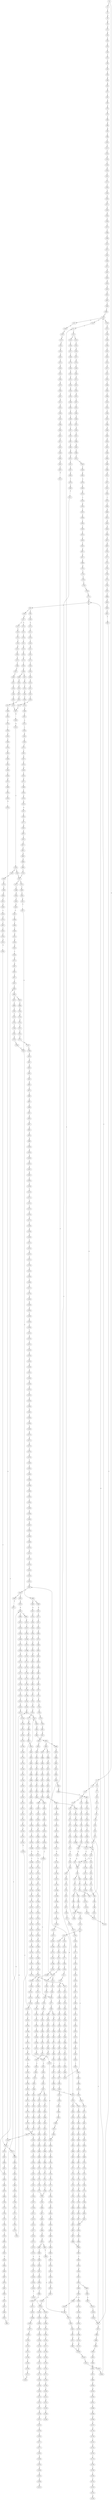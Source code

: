 strict digraph  {
	S0 -> S1 [ label = T ];
	S0 -> S2 [ label = G ];
	S1 -> S3 [ label = C ];
	S2 -> S4 [ label = C ];
	S2 -> S5 [ label = T ];
	S3 -> S6 [ label = A ];
	S4 -> S7 [ label = T ];
	S5 -> S8 [ label = C ];
	S6 -> S9 [ label = A ];
	S7 -> S10 [ label = A ];
	S8 -> S11 [ label = T ];
	S9 -> S12 [ label = G ];
	S10 -> S13 [ label = C ];
	S11 -> S14 [ label = T ];
	S11 -> S15 [ label = C ];
	S12 -> S16 [ label = A ];
	S13 -> S17 [ label = C ];
	S14 -> S18 [ label = C ];
	S15 -> S19 [ label = C ];
	S16 -> S20 [ label = C ];
	S17 -> S21 [ label = T ];
	S18 -> S22 [ label = G ];
	S19 -> S23 [ label = G ];
	S20 -> S24 [ label = C ];
	S21 -> S25 [ label = G ];
	S22 -> S26 [ label = G ];
	S23 -> S27 [ label = T ];
	S24 -> S28 [ label = T ];
	S25 -> S29 [ label = T ];
	S26 -> S30 [ label = T ];
	S27 -> S31 [ label = T ];
	S28 -> S32 [ label = T ];
	S29 -> S33 [ label = C ];
	S30 -> S34 [ label = C ];
	S31 -> S35 [ label = C ];
	S32 -> S36 [ label = T ];
	S33 -> S37 [ label = C ];
	S34 -> S38 [ label = C ];
	S35 -> S39 [ label = C ];
	S36 -> S40 [ label = T ];
	S37 -> S41 [ label = T ];
	S38 -> S42 [ label = T ];
	S39 -> S43 [ label = T ];
	S40 -> S44 [ label = T ];
	S41 -> S45 [ label = T ];
	S42 -> S46 [ label = T ];
	S43 -> S47 [ label = T ];
	S44 -> S48 [ label = G ];
	S45 -> S49 [ label = G ];
	S46 -> S50 [ label = G ];
	S47 -> S51 [ label = A ];
	S48 -> S52 [ label = A ];
	S49 -> S53 [ label = A ];
	S49 -> S54 [ label = T ];
	S50 -> S55 [ label = A ];
	S51 -> S56 [ label = A ];
	S52 -> S57 [ label = A ];
	S53 -> S58 [ label = A ];
	S54 -> S59 [ label = A ];
	S55 -> S58 [ label = A ];
	S56 -> S60 [ label = A ];
	S57 -> S61 [ label = C ];
	S58 -> S62 [ label = C ];
	S59 -> S63 [ label = G ];
	S60 -> S64 [ label = C ];
	S61 -> S65 [ label = A ];
	S62 -> S66 [ label = T ];
	S62 -> S67 [ label = A ];
	S63 -> S68 [ label = G ];
	S64 -> S69 [ label = A ];
	S65 -> S70 [ label = G ];
	S66 -> S71 [ label = T ];
	S67 -> S72 [ label = G ];
	S68 -> S73 [ label = A ];
	S69 -> S74 [ label = G ];
	S70 -> S75 [ label = T ];
	S71 -> S76 [ label = C ];
	S72 -> S77 [ label = G ];
	S73 -> S78 [ label = G ];
	S74 -> S79 [ label = G ];
	S75 -> S80 [ label = T ];
	S76 -> S81 [ label = A ];
	S77 -> S82 [ label = G ];
	S77 -> S83 [ label = T ];
	S78 -> S84 [ label = A ];
	S79 -> S85 [ label = T ];
	S80 -> S86 [ label = G ];
	S81 -> S87 [ label = A ];
	S82 -> S88 [ label = T ];
	S83 -> S89 [ label = C ];
	S84 -> S90 [ label = G ];
	S85 -> S91 [ label = C ];
	S86 -> S92 [ label = A ];
	S87 -> S93 [ label = C ];
	S88 -> S94 [ label = C ];
	S89 -> S95 [ label = C ];
	S90 -> S96 [ label = G ];
	S91 -> S97 [ label = T ];
	S92 -> S98 [ label = C ];
	S93 -> S99 [ label = C ];
	S93 -> S100 [ label = T ];
	S94 -> S101 [ label = C ];
	S95 -> S102 [ label = C ];
	S96 -> S103 [ label = T ];
	S97 -> S104 [ label = C ];
	S98 -> S105 [ label = T ];
	S99 -> S106 [ label = G ];
	S100 -> S107 [ label = G ];
	S101 -> S108 [ label = G ];
	S102 -> S109 [ label = T ];
	S103 -> S110 [ label = C ];
	S104 -> S111 [ label = T ];
	S105 -> S112 [ label = G ];
	S106 -> S113 [ label = G ];
	S107 -> S114 [ label = G ];
	S107 -> S115 [ label = C ];
	S108 -> S116 [ label = C ];
	S109 -> S117 [ label = T ];
	S110 -> S118 [ label = C ];
	S111 -> S119 [ label = C ];
	S112 -> S120 [ label = T ];
	S113 -> S121 [ label = C ];
	S114 -> S122 [ label = C ];
	S115 -> S123 [ label = C ];
	S116 -> S124 [ label = C ];
	S117 -> S125 [ label = C ];
	S118 -> S126 [ label = C ];
	S119 -> S127 [ label = C ];
	S120 -> S128 [ label = A ];
	S121 -> S129 [ label = C ];
	S122 -> S130 [ label = C ];
	S123 -> S131 [ label = C ];
	S124 -> S132 [ label = G ];
	S125 -> S133 [ label = T ];
	S125 -> S134 [ label = G ];
	S126 -> S135 [ label = T ];
	S126 -> S136 [ label = A ];
	S126 -> S137 [ label = G ];
	S127 -> S138 [ label = G ];
	S128 -> S139 [ label = C ];
	S129 -> S140 [ label = C ];
	S130 -> S141 [ label = C ];
	S131 -> S142 [ label = T ];
	S132 -> S143 [ label = C ];
	S132 -> S144 [ label = G ];
	S133 -> S145 [ label = C ];
	S134 -> S146 [ label = C ];
	S135 -> S117 [ label = T ];
	S136 -> S147 [ label = G ];
	S137 -> S148 [ label = G ];
	S138 -> S149 [ label = T ];
	S139 -> S150 [ label = A ];
	S140 -> S151 [ label = A ];
	S141 -> S152 [ label = A ];
	S142 -> S153 [ label = A ];
	S143 -> S154 [ label = A ];
	S144 -> S155 [ label = A ];
	S145 -> S156 [ label = G ];
	S146 -> S157 [ label = A ];
	S147 -> S158 [ label = A ];
	S148 -> S159 [ label = A ];
	S149 -> S160 [ label = A ];
	S150 -> S161 [ label = C ];
	S151 -> S162 [ label = G ];
	S152 -> S163 [ label = G ];
	S153 -> S164 [ label = G ];
	S154 -> S165 [ label = C ];
	S155 -> S166 [ label = A ];
	S156 -> S167 [ label = T ];
	S157 -> S168 [ label = C ];
	S158 -> S169 [ label = G ];
	S159 -> S170 [ label = G ];
	S160 -> S171 [ label = C ];
	S161 -> S172 [ label = T ];
	S162 -> S173 [ label = T ];
	S163 -> S174 [ label = G ];
	S164 -> S175 [ label = G ];
	S165 -> S176 [ label = G ];
	S166 -> S177 [ label = C ];
	S167 -> S178 [ label = A ];
	S168 -> S179 [ label = G ];
	S169 -> S180 [ label = C ];
	S170 -> S181 [ label = G ];
	S171 -> S182 [ label = A ];
	S172 -> S183 [ label = T ];
	S173 -> S184 [ label = T ];
	S174 -> S185 [ label = T ];
	S175 -> S186 [ label = T ];
	S176 -> S187 [ label = C ];
	S177 -> S188 [ label = T ];
	S178 -> S189 [ label = C ];
	S179 -> S190 [ label = T ];
	S180 -> S191 [ label = C ];
	S181 -> S192 [ label = C ];
	S182 -> S193 [ label = T ];
	S183 -> S194 [ label = G ];
	S184 -> S195 [ label = G ];
	S185 -> S196 [ label = G ];
	S186 -> S197 [ label = G ];
	S187 -> S198 [ label = G ];
	S188 -> S199 [ label = G ];
	S189 -> S200 [ label = G ];
	S190 -> S201 [ label = G ];
	S191 -> S202 [ label = A ];
	S192 -> S203 [ label = G ];
	S193 -> S204 [ label = G ];
	S194 -> S205 [ label = G ];
	S195 -> S206 [ label = T ];
	S196 -> S207 [ label = C ];
	S196 -> S208 [ label = G ];
	S197 -> S209 [ label = T ];
	S198 -> S210 [ label = C ];
	S199 -> S211 [ label = C ];
	S200 -> S212 [ label = G ];
	S201 -> S213 [ label = G ];
	S202 -> S214 [ label = C ];
	S203 -> S215 [ label = T ];
	S204 -> S216 [ label = G ];
	S205 -> S217 [ label = A ];
	S206 -> S218 [ label = G ];
	S207 -> S219 [ label = G ];
	S208 -> S220 [ label = G ];
	S209 -> S221 [ label = G ];
	S210 -> S222 [ label = A ];
	S210 -> S223 [ label = G ];
	S211 -> S224 [ label = A ];
	S212 -> S225 [ label = C ];
	S213 -> S226 [ label = C ];
	S214 -> S227 [ label = G ];
	S215 -> S228 [ label = G ];
	S216 -> S229 [ label = C ];
	S217 -> S230 [ label = G ];
	S218 -> S231 [ label = C ];
	S219 -> S232 [ label = C ];
	S220 -> S233 [ label = C ];
	S221 -> S234 [ label = C ];
	S222 -> S235 [ label = G ];
	S223 -> S236 [ label = C ];
	S223 -> S237 [ label = G ];
	S224 -> S238 [ label = A ];
	S225 -> S239 [ label = T ];
	S226 -> S240 [ label = G ];
	S227 -> S241 [ label = G ];
	S228 -> S242 [ label = G ];
	S229 -> S243 [ label = G ];
	S230 -> S244 [ label = A ];
	S231 -> S245 [ label = G ];
	S232 -> S246 [ label = G ];
	S233 -> S247 [ label = T ];
	S234 -> S248 [ label = G ];
	S235 -> S249 [ label = C ];
	S236 -> S250 [ label = G ];
	S237 -> S251 [ label = C ];
	S238 -> S252 [ label = C ];
	S239 -> S253 [ label = A ];
	S240 -> S254 [ label = T ];
	S241 -> S255 [ label = T ];
	S242 -> S256 [ label = T ];
	S243 -> S257 [ label = C ];
	S244 -> S258 [ label = C ];
	S245 -> S259 [ label = T ];
	S246 -> S260 [ label = T ];
	S247 -> S261 [ label = T ];
	S248 -> S262 [ label = T ];
	S249 -> S263 [ label = C ];
	S250 -> S264 [ label = T ];
	S251 -> S265 [ label = T ];
	S252 -> S266 [ label = C ];
	S253 -> S267 [ label = C ];
	S254 -> S268 [ label = C ];
	S255 -> S269 [ label = T ];
	S256 -> S270 [ label = A ];
	S257 -> S271 [ label = C ];
	S258 -> S272 [ label = C ];
	S259 -> S273 [ label = C ];
	S260 -> S274 [ label = C ];
	S261 -> S275 [ label = C ];
	S262 -> S276 [ label = C ];
	S263 -> S277 [ label = G ];
	S264 -> S278 [ label = C ];
	S265 -> S279 [ label = G ];
	S266 -> S280 [ label = A ];
	S267 -> S281 [ label = T ];
	S268 -> S282 [ label = C ];
	S269 -> S283 [ label = A ];
	S270 -> S284 [ label = T ];
	S271 -> S285 [ label = C ];
	S272 -> S286 [ label = C ];
	S273 -> S287 [ label = G ];
	S274 -> S288 [ label = G ];
	S275 -> S289 [ label = G ];
	S276 -> S287 [ label = G ];
	S277 -> S290 [ label = G ];
	S278 -> S291 [ label = G ];
	S279 -> S292 [ label = G ];
	S280 -> S293 [ label = G ];
	S281 -> S294 [ label = G ];
	S282 -> S295 [ label = C ];
	S283 -> S296 [ label = C ];
	S284 -> S297 [ label = G ];
	S285 -> S298 [ label = C ];
	S286 -> S299 [ label = C ];
	S287 -> S300 [ label = A ];
	S288 -> S301 [ label = T ];
	S289 -> S302 [ label = A ];
	S290 -> S303 [ label = C ];
	S290 -> S304 [ label = T ];
	S291 -> S305 [ label = A ];
	S292 -> S306 [ label = A ];
	S293 -> S307 [ label = A ];
	S294 -> S308 [ label = G ];
	S295 -> S309 [ label = C ];
	S296 -> S310 [ label = T ];
	S297 -> S311 [ label = A ];
	S298 -> S312 [ label = C ];
	S299 -> S313 [ label = C ];
	S300 -> S314 [ label = A ];
	S301 -> S315 [ label = G ];
	S302 -> S316 [ label = A ];
	S303 -> S317 [ label = A ];
	S304 -> S318 [ label = G ];
	S305 -> S319 [ label = C ];
	S306 -> S320 [ label = A ];
	S307 -> S321 [ label = A ];
	S308 -> S322 [ label = T ];
	S309 -> S323 [ label = A ];
	S310 -> S324 [ label = G ];
	S311 -> S325 [ label = G ];
	S312 -> S326 [ label = A ];
	S313 -> S327 [ label = C ];
	S314 -> S328 [ label = C ];
	S315 -> S329 [ label = C ];
	S316 -> S330 [ label = C ];
	S317 -> S331 [ label = C ];
	S318 -> S332 [ label = G ];
	S319 -> S333 [ label = G ];
	S320 -> S334 [ label = T ];
	S321 -> S335 [ label = C ];
	S322 -> S336 [ label = G ];
	S323 -> S337 [ label = C ];
	S324 -> S338 [ label = C ];
	S325 -> S339 [ label = C ];
	S326 -> S340 [ label = C ];
	S327 -> S341 [ label = T ];
	S328 -> S342 [ label = C ];
	S328 -> S343 [ label = A ];
	S329 -> S344 [ label = A ];
	S330 -> S345 [ label = A ];
	S331 -> S346 [ label = T ];
	S332 -> S347 [ label = A ];
	S333 -> S348 [ label = C ];
	S334 -> S349 [ label = G ];
	S335 -> S350 [ label = A ];
	S336 -> S351 [ label = C ];
	S337 -> S352 [ label = T ];
	S338 -> S353 [ label = A ];
	S339 -> S354 [ label = G ];
	S340 -> S355 [ label = T ];
	S341 -> S356 [ label = T ];
	S342 -> S357 [ label = T ];
	S343 -> S358 [ label = C ];
	S344 -> S359 [ label = T ];
	S345 -> S360 [ label = C ];
	S346 -> S361 [ label = T ];
	S347 -> S362 [ label = A ];
	S348 -> S363 [ label = G ];
	S349 -> S364 [ label = G ];
	S350 -> S365 [ label = G ];
	S351 -> S366 [ label = T ];
	S352 -> S367 [ label = T ];
	S353 -> S368 [ label = G ];
	S354 -> S369 [ label = G ];
	S355 -> S370 [ label = T ];
	S356 -> S371 [ label = C ];
	S357 -> S372 [ label = T ];
	S357 -> S373 [ label = G ];
	S358 -> S374 [ label = C ];
	S359 -> S375 [ label = C ];
	S360 -> S376 [ label = G ];
	S361 -> S377 [ label = C ];
	S362 -> S378 [ label = G ];
	S363 -> S379 [ label = C ];
	S364 -> S380 [ label = G ];
	S365 -> S381 [ label = C ];
	S366 -> S382 [ label = A ];
	S367 -> S383 [ label = G ];
	S368 -> S384 [ label = A ];
	S369 -> S385 [ label = T ];
	S370 -> S386 [ label = T ];
	S371 -> S387 [ label = A ];
	S372 -> S388 [ label = C ];
	S373 -> S389 [ label = T ];
	S374 -> S390 [ label = C ];
	S375 -> S391 [ label = C ];
	S376 -> S392 [ label = C ];
	S377 -> S393 [ label = A ];
	S378 -> S394 [ label = A ];
	S379 -> S395 [ label = C ];
	S380 -> S396 [ label = G ];
	S381 -> S397 [ label = C ];
	S382 -> S398 [ label = C ];
	S383 -> S399 [ label = A ];
	S384 -> S400 [ label = C ];
	S385 -> S401 [ label = C ];
	S386 -> S402 [ label = A ];
	S387 -> S403 [ label = G ];
	S388 -> S404 [ label = G ];
	S389 -> S405 [ label = C ];
	S390 -> S406 [ label = G ];
	S391 -> S407 [ label = G ];
	S392 -> S408 [ label = G ];
	S393 -> S409 [ label = G ];
	S394 -> S410 [ label = A ];
	S395 -> S411 [ label = T ];
	S396 -> S412 [ label = T ];
	S397 -> S413 [ label = G ];
	S398 -> S414 [ label = T ];
	S399 -> S415 [ label = G ];
	S400 -> S416 [ label = G ];
	S401 -> S417 [ label = G ];
	S402 -> S418 [ label = G ];
	S403 -> S419 [ label = A ];
	S404 -> S420 [ label = T ];
	S405 -> S421 [ label = G ];
	S406 -> S422 [ label = T ];
	S407 -> S423 [ label = C ];
	S408 -> S424 [ label = C ];
	S409 -> S425 [ label = C ];
	S410 -> S426 [ label = C ];
	S411 -> S427 [ label = C ];
	S412 -> S428 [ label = C ];
	S413 -> S429 [ label = T ];
	S414 -> S430 [ label = G ];
	S415 -> S431 [ label = C ];
	S416 -> S432 [ label = G ];
	S417 -> S433 [ label = C ];
	S418 -> S434 [ label = C ];
	S419 -> S435 [ label = G ];
	S420 -> S436 [ label = A ];
	S421 -> S437 [ label = C ];
	S422 -> S438 [ label = A ];
	S423 -> S439 [ label = A ];
	S424 -> S440 [ label = A ];
	S425 -> S441 [ label = C ];
	S426 -> S442 [ label = G ];
	S427 -> S443 [ label = G ];
	S428 -> S444 [ label = C ];
	S429 -> S445 [ label = C ];
	S430 -> S446 [ label = T ];
	S431 -> S447 [ label = C ];
	S432 -> S448 [ label = A ];
	S433 -> S449 [ label = A ];
	S434 -> S450 [ label = C ];
	S435 -> S451 [ label = G ];
	S436 -> S452 [ label = C ];
	S437 -> S453 [ label = G ];
	S438 -> S454 [ label = C ];
	S439 -> S455 [ label = C ];
	S440 -> S456 [ label = C ];
	S441 -> S457 [ label = G ];
	S442 -> S458 [ label = G ];
	S443 -> S459 [ label = G ];
	S444 -> S460 [ label = G ];
	S445 -> S461 [ label = C ];
	S446 -> S462 [ label = A ];
	S447 -> S463 [ label = G ];
	S448 -> S464 [ label = C ];
	S449 -> S465 [ label = C ];
	S450 -> S466 [ label = G ];
	S451 -> S467 [ label = T ];
	S452 -> S468 [ label = T ];
	S453 -> S469 [ label = C ];
	S454 -> S470 [ label = G ];
	S455 -> S471 [ label = G ];
	S456 -> S472 [ label = G ];
	S457 -> S473 [ label = C ];
	S458 -> S474 [ label = C ];
	S459 -> S475 [ label = G ];
	S460 -> S476 [ label = C ];
	S461 -> S477 [ label = T ];
	S462 -> S478 [ label = A ];
	S463 -> S479 [ label = C ];
	S464 -> S480 [ label = A ];
	S465 -> S481 [ label = G ];
	S466 -> S482 [ label = T ];
	S467 -> S483 [ label = C ];
	S468 -> S484 [ label = T ];
	S469 -> S485 [ label = G ];
	S469 -> S486 [ label = A ];
	S470 -> S487 [ label = T ];
	S471 -> S488 [ label = T ];
	S472 -> S489 [ label = T ];
	S473 -> S490 [ label = C ];
	S474 -> S491 [ label = A ];
	S475 -> S492 [ label = C ];
	S476 -> S124 [ label = C ];
	S477 -> S493 [ label = C ];
	S478 -> S494 [ label = C ];
	S479 -> S495 [ label = C ];
	S480 -> S496 [ label = C ];
	S481 -> S497 [ label = C ];
	S482 -> S498 [ label = C ];
	S483 -> S499 [ label = C ];
	S484 -> S500 [ label = C ];
	S485 -> S501 [ label = A ];
	S486 -> S502 [ label = A ];
	S487 -> S503 [ label = C ];
	S488 -> S504 [ label = C ];
	S489 -> S505 [ label = C ];
	S490 -> S506 [ label = C ];
	S491 -> S507 [ label = C ];
	S492 -> S508 [ label = T ];
	S493 -> S509 [ label = T ];
	S494 -> S510 [ label = A ];
	S495 -> S511 [ label = C ];
	S496 -> S512 [ label = A ];
	S497 -> S513 [ label = G ];
	S498 -> S514 [ label = C ];
	S499 -> S126 [ label = C ];
	S500 -> S515 [ label = A ];
	S501 -> S516 [ label = G ];
	S502 -> S517 [ label = C ];
	S503 -> S518 [ label = C ];
	S504 -> S519 [ label = G ];
	S505 -> S520 [ label = C ];
	S506 -> S521 [ label = C ];
	S507 -> S522 [ label = C ];
	S507 -> S523 [ label = T ];
	S508 -> S524 [ label = C ];
	S509 -> S525 [ label = G ];
	S510 -> S526 [ label = C ];
	S511 -> S521 [ label = C ];
	S512 -> S527 [ label = C ];
	S513 -> S210 [ label = C ];
	S514 -> S528 [ label = C ];
	S515 -> S529 [ label = A ];
	S516 -> S530 [ label = C ];
	S517 -> S531 [ label = C ];
	S518 -> S532 [ label = A ];
	S519 -> S533 [ label = A ];
	S520 -> S534 [ label = A ];
	S521 -> S535 [ label = T ];
	S522 -> S536 [ label = G ];
	S523 -> S537 [ label = G ];
	S524 -> S538 [ label = A ];
	S525 -> S539 [ label = T ];
	S526 -> S540 [ label = A ];
	S527 -> S541 [ label = C ];
	S528 -> S542 [ label = A ];
	S529 -> S543 [ label = G ];
	S530 -> S544 [ label = A ];
	S531 -> S545 [ label = C ];
	S532 -> S546 [ label = G ];
	S533 -> S547 [ label = G ];
	S534 -> S548 [ label = G ];
	S535 -> S549 [ label = T ];
	S535 -> S550 [ label = C ];
	S536 -> S551 [ label = G ];
	S537 -> S552 [ label = G ];
	S538 -> S553 [ label = C ];
	S539 -> S554 [ label = C ];
	S540 -> S555 [ label = C ];
	S541 -> S556 [ label = T ];
	S542 -> S557 [ label = C ];
	S543 -> S558 [ label = C ];
	S544 -> S559 [ label = G ];
	S545 -> S560 [ label = G ];
	S546 -> S561 [ label = C ];
	S547 -> S562 [ label = C ];
	S548 -> S561 [ label = C ];
	S549 -> S563 [ label = C ];
	S550 -> S564 [ label = C ];
	S551 -> S565 [ label = G ];
	S552 -> S566 [ label = G ];
	S553 -> S567 [ label = G ];
	S554 -> S568 [ label = G ];
	S555 -> S569 [ label = G ];
	S556 -> S570 [ label = C ];
	S557 -> S571 [ label = C ];
	S558 -> S572 [ label = G ];
	S559 -> S573 [ label = T ];
	S560 -> S574 [ label = T ];
	S561 -> S575 [ label = T ];
	S561 -> S576 [ label = G ];
	S562 -> S577 [ label = G ];
	S563 -> S578 [ label = A ];
	S564 -> S579 [ label = A ];
	S565 -> S580 [ label = A ];
	S566 -> S581 [ label = A ];
	S567 -> S582 [ label = T ];
	S568 -> S583 [ label = T ];
	S569 -> S584 [ label = C ];
	S570 -> S585 [ label = T ];
	S571 -> S586 [ label = A ];
	S572 -> S587 [ label = A ];
	S573 -> S588 [ label = G ];
	S574 -> S589 [ label = A ];
	S575 -> S590 [ label = T ];
	S576 -> S591 [ label = A ];
	S577 -> S592 [ label = A ];
	S578 -> S593 [ label = C ];
	S579 -> S594 [ label = C ];
	S580 -> S595 [ label = A ];
	S581 -> S596 [ label = A ];
	S582 -> S597 [ label = C ];
	S583 -> S598 [ label = G ];
	S584 -> S599 [ label = T ];
	S585 -> S600 [ label = A ];
	S586 -> S601 [ label = C ];
	S587 -> S602 [ label = G ];
	S588 -> S603 [ label = C ];
	S589 -> S604 [ label = C ];
	S590 -> S605 [ label = C ];
	S591 -> S606 [ label = G ];
	S592 -> S607 [ label = G ];
	S593 -> S608 [ label = G ];
	S594 -> S609 [ label = C ];
	S595 -> S610 [ label = T ];
	S596 -> S611 [ label = C ];
	S597 -> S612 [ label = C ];
	S598 -> S613 [ label = G ];
	S599 -> S614 [ label = C ];
	S600 -> S615 [ label = G ];
	S601 -> S616 [ label = C ];
	S602 -> S617 [ label = T ];
	S603 -> S618 [ label = A ];
	S604 -> S619 [ label = A ];
	S605 -> S620 [ label = A ];
	S606 -> S621 [ label = T ];
	S607 -> S622 [ label = T ];
	S608 -> S623 [ label = C ];
	S609 -> S624 [ label = C ];
	S610 -> S625 [ label = T ];
	S611 -> S626 [ label = T ];
	S612 -> S627 [ label = A ];
	S613 -> S628 [ label = T ];
	S614 -> S629 [ label = C ];
	S615 -> S630 [ label = A ];
	S616 -> S631 [ label = G ];
	S617 -> S632 [ label = C ];
	S618 -> S633 [ label = A ];
	S619 -> S634 [ label = G ];
	S620 -> S635 [ label = C ];
	S621 -> S636 [ label = C ];
	S622 -> S637 [ label = C ];
	S623 -> S638 [ label = T ];
	S624 -> S639 [ label = G ];
	S625 -> S640 [ label = G ];
	S626 -> S641 [ label = G ];
	S627 -> S548 [ label = G ];
	S628 -> S642 [ label = A ];
	S629 -> S643 [ label = T ];
	S630 -> S644 [ label = A ];
	S631 -> S645 [ label = A ];
	S632 -> S646 [ label = C ];
	S633 -> S647 [ label = C ];
	S634 -> S648 [ label = C ];
	S635 -> S649 [ label = G ];
	S636 -> S646 [ label = C ];
	S636 -> S650 [ label = T ];
	S637 -> S651 [ label = G ];
	S638 -> S652 [ label = C ];
	S639 -> S653 [ label = C ];
	S640 -> S654 [ label = A ];
	S641 -> S655 [ label = G ];
	S642 -> S656 [ label = C ];
	S643 -> S657 [ label = A ];
	S644 -> S658 [ label = C ];
	S645 -> S659 [ label = T ];
	S646 -> S660 [ label = C ];
	S647 -> S661 [ label = A ];
	S648 -> S662 [ label = A ];
	S649 -> S663 [ label = C ];
	S650 -> S664 [ label = C ];
	S651 -> S665 [ label = A ];
	S652 -> S666 [ label = C ];
	S653 -> S667 [ label = C ];
	S654 -> S668 [ label = A ];
	S655 -> S669 [ label = A ];
	S656 -> S670 [ label = C ];
	S657 -> S671 [ label = G ];
	S658 -> S672 [ label = G ];
	S659 -> S673 [ label = C ];
	S660 -> S674 [ label = T ];
	S660 -> S675 [ label = G ];
	S661 -> S676 [ label = G ];
	S662 -> S677 [ label = G ];
	S663 -> S678 [ label = C ];
	S664 -> S679 [ label = G ];
	S665 -> S680 [ label = A ];
	S666 -> S681 [ label = G ];
	S667 -> S682 [ label = G ];
	S668 -> S683 [ label = C ];
	S669 -> S684 [ label = C ];
	S670 -> S685 [ label = G ];
	S671 -> S686 [ label = A ];
	S672 -> S687 [ label = A ];
	S673 -> S688 [ label = G ];
	S674 -> S689 [ label = C ];
	S675 -> S690 [ label = C ];
	S676 -> S691 [ label = C ];
	S677 -> S692 [ label = G ];
	S678 -> S693 [ label = C ];
	S679 -> S694 [ label = T ];
	S680 -> S695 [ label = C ];
	S681 -> S696 [ label = G ];
	S682 -> S697 [ label = G ];
	S683 -> S698 [ label = C ];
	S684 -> S699 [ label = C ];
	S685 -> S700 [ label = G ];
	S686 -> S701 [ label = A ];
	S687 -> S702 [ label = G ];
	S688 -> S703 [ label = G ];
	S689 -> S704 [ label = C ];
	S690 -> S705 [ label = C ];
	S691 -> S706 [ label = T ];
	S692 -> S707 [ label = T ];
	S693 -> S708 [ label = T ];
	S694 -> S709 [ label = C ];
	S695 -> S710 [ label = C ];
	S696 -> S711 [ label = T ];
	S697 -> S712 [ label = T ];
	S698 -> S713 [ label = C ];
	S699 -> S714 [ label = C ];
	S700 -> S715 [ label = T ];
	S701 -> S716 [ label = C ];
	S702 -> S717 [ label = G ];
	S703 -> S718 [ label = T ];
	S704 -> S719 [ label = G ];
	S705 -> S720 [ label = T ];
	S706 -> S721 [ label = A ];
	S707 -> S722 [ label = G ];
	S708 -> S723 [ label = T ];
	S709 -> S724 [ label = T ];
	S710 -> S357 [ label = T ];
	S711 -> S725 [ label = T ];
	S712 -> S726 [ label = C ];
	S713 -> S727 [ label = G ];
	S714 -> S728 [ label = G ];
	S715 -> S729 [ label = G ];
	S716 -> S730 [ label = T ];
	S717 -> S731 [ label = T ];
	S718 -> S732 [ label = T ];
	S719 -> S733 [ label = G ];
	S720 -> S734 [ label = G ];
	S721 -> S735 [ label = C ];
	S722 -> S736 [ label = C ];
	S723 -> S737 [ label = C ];
	S724 -> S738 [ label = G ];
	S725 -> S739 [ label = G ];
	S726 -> S740 [ label = C ];
	S727 -> S741 [ label = T ];
	S728 -> S742 [ label = T ];
	S729 -> S743 [ label = G ];
	S730 -> S744 [ label = T ];
	S731 -> S745 [ label = G ];
	S732 -> S746 [ label = C ];
	S733 -> S747 [ label = T ];
	S734 -> S748 [ label = T ];
	S735 -> S749 [ label = G ];
	S736 -> S750 [ label = A ];
	S737 -> S751 [ label = A ];
	S738 -> S752 [ label = T ];
	S739 -> S753 [ label = C ];
	S740 -> S754 [ label = C ];
	S741 -> S755 [ label = C ];
	S742 -> S756 [ label = C ];
	S743 -> S757 [ label = T ];
	S744 -> S758 [ label = C ];
	S745 -> S759 [ label = T ];
	S746 -> S760 [ label = C ];
	S747 -> S761 [ label = C ];
	S748 -> S762 [ label = C ];
	S749 -> S763 [ label = A ];
	S750 -> S764 [ label = C ];
	S751 -> S765 [ label = T ];
	S752 -> S766 [ label = T ];
	S753 -> S767 [ label = A ];
	S754 -> S768 [ label = A ];
	S755 -> S769 [ label = T ];
	S756 -> S770 [ label = T ];
	S757 -> S771 [ label = T ];
	S758 -> S772 [ label = A ];
	S759 -> S773 [ label = C ];
	S760 -> S774 [ label = A ];
	S761 -> S775 [ label = T ];
	S762 -> S776 [ label = G ];
	S763 -> S777 [ label = G ];
	S764 -> S778 [ label = G ];
	S765 -> S779 [ label = C ];
	S766 -> S780 [ label = C ];
	S767 -> S781 [ label = C ];
	S768 -> S782 [ label = G ];
	S769 -> S783 [ label = C ];
	S770 -> S783 [ label = C ];
	S771 -> S784 [ label = A ];
	S772 -> S87 [ label = A ];
	S773 -> S785 [ label = C ];
	S774 -> S786 [ label = G ];
	S775 -> S787 [ label = G ];
	S776 -> S788 [ label = C ];
	S777 -> S789 [ label = A ];
	S778 -> S790 [ label = C ];
	S779 -> S791 [ label = C ];
	S780 -> S792 [ label = C ];
	S781 -> S793 [ label = T ];
	S782 -> S794 [ label = T ];
	S783 -> S795 [ label = G ];
	S784 -> S796 [ label = G ];
	S785 -> S797 [ label = C ];
	S786 -> S798 [ label = T ];
	S787 -> S799 [ label = G ];
	S788 -> S453 [ label = G ];
	S789 -> S800 [ label = A ];
	S790 -> S801 [ label = G ];
	S791 -> S802 [ label = A ];
	S792 -> S803 [ label = G ];
	S793 -> S804 [ label = G ];
	S794 -> S805 [ label = G ];
	S795 -> S806 [ label = G ];
	S796 -> S807 [ label = A ];
	S797 -> S808 [ label = T ];
	S798 -> S809 [ label = G ];
	S799 -> S810 [ label = A ];
	S800 -> S811 [ label = C ];
	S801 -> S812 [ label = G ];
	S802 -> S813 [ label = G ];
	S803 -> S814 [ label = T ];
	S804 -> S815 [ label = G ];
	S805 -> S816 [ label = G ];
	S806 -> S817 [ label = C ];
	S807 -> S818 [ label = A ];
	S808 -> S819 [ label = G ];
	S809 -> S820 [ label = G ];
	S810 -> S821 [ label = G ];
	S811 -> S822 [ label = T ];
	S812 -> S823 [ label = T ];
	S813 -> S824 [ label = A ];
	S814 -> S825 [ label = G ];
	S815 -> S826 [ label = T ];
	S816 -> S827 [ label = T ];
	S817 -> S828 [ label = A ];
	S818 -> S829 [ label = G ];
	S819 -> S830 [ label = T ];
	S820 -> S831 [ label = T ];
	S821 -> S832 [ label = G ];
	S822 -> S833 [ label = G ];
	S823 -> S834 [ label = G ];
	S824 -> S835 [ label = A ];
	S825 -> S836 [ label = G ];
	S826 -> S837 [ label = C ];
	S827 -> S838 [ label = C ];
	S828 -> S839 [ label = C ];
	S829 -> S840 [ label = G ];
	S830 -> S841 [ label = C ];
	S831 -> S838 [ label = C ];
	S832 -> S842 [ label = G ];
	S833 -> S843 [ label = G ];
	S834 -> S844 [ label = C ];
	S835 -> S845 [ label = C ];
	S836 -> S846 [ label = C ];
	S837 -> S847 [ label = G ];
	S838 -> S848 [ label = G ];
	S839 -> S849 [ label = C ];
	S840 -> S850 [ label = G ];
	S841 -> S851 [ label = C ];
	S842 -> S852 [ label = T ];
	S843 -> S853 [ label = C ];
	S844 -> S854 [ label = C ];
	S845 -> S855 [ label = C ];
	S846 -> S856 [ label = C ];
	S847 -> S857 [ label = T ];
	S848 -> S858 [ label = T ];
	S849 -> S859 [ label = G ];
	S850 -> S860 [ label = G ];
	S851 -> S861 [ label = T ];
	S852 -> S862 [ label = G ];
	S853 -> S863 [ label = G ];
	S854 -> S864 [ label = G ];
	S855 -> S865 [ label = A ];
	S855 -> S866 [ label = G ];
	S856 -> S867 [ label = C ];
	S857 -> S868 [ label = C ];
	S858 -> S869 [ label = C ];
	S859 -> S870 [ label = A ];
	S860 -> S871 [ label = G ];
	S861 -> S872 [ label = A ];
	S861 -> S45 [ label = T ];
	S862 -> S873 [ label = T ];
	S863 -> S874 [ label = C ];
	S864 -> S875 [ label = C ];
	S865 -> S876 [ label = G ];
	S865 -> S877 [ label = C ];
	S866 -> S878 [ label = G ];
	S867 -> S879 [ label = G ];
	S868 -> S880 [ label = C ];
	S869 -> S880 [ label = C ];
	S870 -> S881 [ label = G ];
	S870 -> S882 [ label = A ];
	S871 -> S883 [ label = T ];
	S872 -> S884 [ label = C ];
	S873 -> S885 [ label = T ];
	S874 -> S886 [ label = A ];
	S875 -> S887 [ label = A ];
	S876 -> S888 [ label = A ];
	S877 -> S889 [ label = C ];
	S878 -> S890 [ label = A ];
	S879 -> S891 [ label = T ];
	S880 -> S892 [ label = G ];
	S881 -> S893 [ label = T ];
	S882 -> S894 [ label = T ];
	S883 -> S895 [ label = C ];
	S884 -> S896 [ label = T ];
	S885 -> S897 [ label = C ];
	S886 -> S898 [ label = G ];
	S887 -> S899 [ label = A ];
	S888 -> S900 [ label = C ];
	S889 -> S901 [ label = A ];
	S890 -> S902 [ label = C ];
	S891 -> S903 [ label = C ];
	S892 -> S904 [ label = T ];
	S893 -> S905 [ label = C ];
	S894 -> S906 [ label = G ];
	S895 -> S907 [ label = C ];
	S896 -> S908 [ label = A ];
	S897 -> S909 [ label = C ];
	S898 -> S910 [ label = C ];
	S899 -> S911 [ label = C ];
	S900 -> S912 [ label = T ];
	S901 -> S913 [ label = C ];
	S902 -> S914 [ label = G ];
	S903 -> S915 [ label = C ];
	S904 -> S916 [ label = C ];
	S905 -> S917 [ label = C ];
	S906 -> S918 [ label = T ];
	S907 -> S919 [ label = G ];
	S908 -> S920 [ label = C ];
	S909 -> S921 [ label = A ];
	S910 -> S922 [ label = G ];
	S911 -> S923 [ label = C ];
	S912 -> S924 [ label = C ];
	S913 -> S925 [ label = C ];
	S914 -> S926 [ label = C ];
	S915 -> S927 [ label = A ];
	S916 -> S928 [ label = A ];
	S917 -> S929 [ label = A ];
	S917 -> S930 [ label = T ];
	S918 -> S931 [ label = A ];
	S919 -> S932 [ label = T ];
	S920 -> S933 [ label = C ];
	S921 -> S934 [ label = G ];
	S922 -> S935 [ label = G ];
	S923 -> S936 [ label = A ];
	S924 -> S937 [ label = C ];
	S925 -> S938 [ label = C ];
	S926 -> S939 [ label = C ];
	S927 -> S940 [ label = G ];
	S928 -> S941 [ label = C ];
	S929 -> S942 [ label = G ];
	S930 -> S943 [ label = C ];
	S931 -> S944 [ label = G ];
	S932 -> S945 [ label = C ];
	S933 -> S946 [ label = A ];
	S934 -> S947 [ label = C ];
	S935 -> S948 [ label = G ];
	S936 -> S949 [ label = G ];
	S937 -> S950 [ label = C ];
	S938 -> S951 [ label = C ];
	S939 -> S952 [ label = C ];
	S940 -> S953 [ label = T ];
	S941 -> S954 [ label = C ];
	S942 -> S955 [ label = T ];
	S942 -> S956 [ label = C ];
	S943 -> S957 [ label = G ];
	S944 -> S958 [ label = T ];
	S945 -> S959 [ label = G ];
	S946 -> S960 [ label = G ];
	S947 -> S961 [ label = A ];
	S948 -> S962 [ label = T ];
	S949 -> S963 [ label = T ];
	S950 -> S964 [ label = A ];
	S951 -> S965 [ label = T ];
	S952 -> S966 [ label = A ];
	S953 -> S967 [ label = A ];
	S954 -> S968 [ label = C ];
	S954 -> S969 [ label = G ];
	S955 -> S970 [ label = A ];
	S956 -> S971 [ label = T ];
	S957 -> S972 [ label = A ];
	S958 -> S973 [ label = T ];
	S959 -> S974 [ label = G ];
	S960 -> S975 [ label = G ];
	S961 -> S976 [ label = G ];
	S962 -> S977 [ label = G ];
	S963 -> S978 [ label = C ];
	S964 -> S979 [ label = T ];
	S965 -> S980 [ label = T ];
	S966 -> S981 [ label = T ];
	S967 -> S982 [ label = G ];
	S968 -> S983 [ label = T ];
	S969 -> S984 [ label = A ];
	S970 -> S982 [ label = G ];
	S971 -> S590 [ label = T ];
	S972 -> S985 [ label = A ];
	S973 -> S986 [ label = T ];
	S974 -> S987 [ label = A ];
	S975 -> S988 [ label = A ];
	S976 -> S989 [ label = A ];
	S977 -> S990 [ label = C ];
	S978 -> S991 [ label = G ];
	S979 -> S992 [ label = C ];
	S980 -> S993 [ label = C ];
	S981 -> S994 [ label = C ];
	S982 -> S995 [ label = G ];
	S982 -> S996 [ label = C ];
	S983 -> S997 [ label = G ];
	S984 -> S998 [ label = A ];
	S984 -> S999 [ label = G ];
	S985 -> S1000 [ label = C ];
	S986 -> S1001 [ label = C ];
	S987 -> S1002 [ label = A ];
	S988 -> S1003 [ label = G ];
	S989 -> S1004 [ label = T ];
	S990 -> S1005 [ label = C ];
	S991 -> S1006 [ label = C ];
	S992 -> S1007 [ label = T ];
	S993 -> S1008 [ label = C ];
	S993 -> S1009 [ label = G ];
	S994 -> S1010 [ label = G ];
	S995 -> S1011 [ label = G ];
	S996 -> S1012 [ label = T ];
	S997 -> S1013 [ label = T ];
	S998 -> S1014 [ label = T ];
	S999 -> S1015 [ label = T ];
	S1000 -> S1016 [ label = T ];
	S1001 -> S1017 [ label = A ];
	S1002 -> S1018 [ label = C ];
	S1003 -> S1019 [ label = A ];
	S1004 -> S1020 [ label = A ];
	S1005 -> S1021 [ label = G ];
	S1006 -> S1022 [ label = G ];
	S1007 -> S1023 [ label = G ];
	S1008 -> S1024 [ label = T ];
	S1009 -> S1025 [ label = A ];
	S1010 -> S1026 [ label = T ];
	S1011 -> S1027 [ label = T ];
	S1012 -> S1028 [ label = C ];
	S1013 -> S1029 [ label = C ];
	S1014 -> S1030 [ label = C ];
	S1015 -> S905 [ label = C ];
	S1016 -> S1031 [ label = T ];
	S1017 -> S1032 [ label = C ];
	S1018 -> S1033 [ label = A ];
	S1018 -> S1034 [ label = T ];
	S1019 -> S1035 [ label = G ];
	S1020 -> S1036 [ label = A ];
	S1021 -> S1037 [ label = C ];
	S1022 -> S1038 [ label = C ];
	S1023 -> S1039 [ label = C ];
	S1024 -> S1040 [ label = G ];
	S1025 -> S1041 [ label = T ];
	S1026 -> S1042 [ label = C ];
	S1027 -> S1043 [ label = C ];
	S1028 -> S1044 [ label = C ];
	S1029 -> S1045 [ label = C ];
	S1030 -> S1046 [ label = C ];
	S1031 -> S1047 [ label = C ];
	S1032 -> S1048 [ label = T ];
	S1033 -> S1049 [ label = G ];
	S1034 -> S1050 [ label = A ];
	S1035 -> S1051 [ label = T ];
	S1036 -> S1052 [ label = A ];
	S1037 -> S1053 [ label = C ];
	S1038 -> S1054 [ label = A ];
	S1039 -> S1055 [ label = C ];
	S1040 -> S1056 [ label = T ];
	S1041 -> S1057 [ label = C ];
	S1042 -> S1058 [ label = C ];
	S1043 -> S1059 [ label = A ];
	S1044 -> S1060 [ label = A ];
	S1045 -> S861 [ label = T ];
	S1046 -> S1061 [ label = T ];
	S1047 -> S1062 [ label = A ];
	S1048 -> S1063 [ label = C ];
	S1049 -> S1064 [ label = G ];
	S1050 -> S1065 [ label = C ];
	S1051 -> S1066 [ label = C ];
	S1052 -> S1067 [ label = A ];
	S1053 -> S1068 [ label = G ];
	S1054 -> S1069 [ label = G ];
	S1055 -> S1070 [ label = A ];
	S1056 -> S1071 [ label = C ];
	S1057 -> S1072 [ label = G ];
	S1058 -> S1073 [ label = T ];
	S1059 -> S1074 [ label = C ];
	S1060 -> S1075 [ label = C ];
	S1061 -> S1076 [ label = C ];
	S1062 -> S87 [ label = A ];
	S1063 -> S1077 [ label = C ];
	S1064 -> S1078 [ label = A ];
	S1065 -> S1079 [ label = A ];
	S1066 -> S1080 [ label = A ];
	S1067 -> S1081 [ label = A ];
	S1068 -> S1082 [ label = G ];
	S1069 -> S1083 [ label = C ];
	S1070 -> S1084 [ label = G ];
	S1071 -> S1085 [ label = C ];
	S1072 -> S1086 [ label = T ];
	S1073 -> S1087 [ label = C ];
	S1074 -> S1088 [ label = T ];
	S1075 -> S1089 [ label = C ];
	S1076 -> S1090 [ label = G ];
	S1077 -> S1091 [ label = T ];
	S1078 -> S1092 [ label = A ];
	S1079 -> S1093 [ label = A ];
	S1080 -> S1094 [ label = G ];
	S1081 -> S1095 [ label = C ];
	S1082 -> S1096 [ label = T ];
	S1083 -> S263 [ label = C ];
	S1084 -> S1097 [ label = T ];
	S1085 -> S1098 [ label = T ];
	S1086 -> S1099 [ label = T ];
	S1087 -> S1100 [ label = T ];
	S1088 -> S1101 [ label = C ];
	S1089 -> S1102 [ label = G ];
	S1090 -> S1103 [ label = A ];
	S1091 -> S1104 [ label = T ];
	S1092 -> S1105 [ label = T ];
	S1093 -> S1106 [ label = C ];
	S1094 -> S1107 [ label = G ];
	S1095 -> S1108 [ label = T ];
	S1096 -> S1109 [ label = G ];
	S1097 -> S1110 [ label = C ];
	S1098 -> S45 [ label = T ];
	S1099 -> S1111 [ label = T ];
	S1100 -> S1112 [ label = T ];
	S1101 -> S1113 [ label = G ];
	S1102 -> S1114 [ label = G ];
	S1103 -> S1115 [ label = A ];
	S1104 -> S1116 [ label = T ];
	S1105 -> S1117 [ label = A ];
	S1106 -> S1118 [ label = G ];
	S1107 -> S1119 [ label = A ];
	S1108 -> S1120 [ label = T ];
	S1109 -> S1121 [ label = G ];
	S1110 -> S1122 [ label = G ];
	S1111 -> S1123 [ label = G ];
	S1112 -> S1124 [ label = C ];
	S1113 -> S1125 [ label = C ];
	S1114 -> S1126 [ label = A ];
	S1115 -> S1000 [ label = C ];
	S1116 -> S1127 [ label = C ];
	S1117 -> S1128 [ label = G ];
	S1118 -> S1129 [ label = A ];
	S1119 -> S1130 [ label = C ];
	S1120 -> S1131 [ label = T ];
	S1121 -> S1132 [ label = T ];
	S1122 -> S1133 [ label = T ];
	S1123 -> S1134 [ label = T ];
	S1124 -> S1135 [ label = T ];
	S1125 -> S1136 [ label = T ];
	S1126 -> S1137 [ label = C ];
	S1127 -> S1138 [ label = A ];
	S1128 -> S1139 [ label = T ];
	S1129 -> S1140 [ label = A ];
	S1130 -> S1141 [ label = C ];
	S1131 -> S1142 [ label = G ];
	S1132 -> S1143 [ label = G ];
	S1133 -> S1144 [ label = A ];
	S1134 -> S1145 [ label = A ];
	S1135 -> S1146 [ label = C ];
	S1136 -> S1147 [ label = T ];
	S1137 -> S1148 [ label = G ];
	S1138 -> S1149 [ label = T ];
	S1139 -> S1150 [ label = C ];
	S1140 -> S1151 [ label = A ];
	S1141 -> S1152 [ label = A ];
	S1142 -> S1153 [ label = C ];
	S1143 -> S1154 [ label = G ];
	S1144 -> S1155 [ label = A ];
	S1145 -> S1156 [ label = G ];
	S1146 -> S1157 [ label = G ];
	S1147 -> S1158 [ label = C ];
	S1148 -> S1159 [ label = T ];
	S1149 -> S1160 [ label = C ];
	S1150 -> S1161 [ label = T ];
	S1151 -> S1162 [ label = A ];
	S1152 -> S1163 [ label = G ];
	S1153 -> S1164 [ label = C ];
	S1154 -> S1165 [ label = A ];
	S1155 -> S1166 [ label = G ];
	S1156 -> S1167 [ label = G ];
	S1157 -> S1168 [ label = G ];
	S1158 -> S1169 [ label = A ];
	S1159 -> S1170 [ label = C ];
	S1160 -> S1171 [ label = C ];
	S1161 -> S1172 [ label = C ];
	S1162 -> S1173 [ label = C ];
	S1163 -> S1174 [ label = T ];
	S1164 -> S1175 [ label = G ];
	S1165 -> S1176 [ label = A ];
	S1166 -> S1177 [ label = A ];
	S1167 -> S1178 [ label = A ];
	S1168 -> S1179 [ label = A ];
	S1169 -> S1180 [ label = T ];
	S1170 -> S1181 [ label = G ];
	S1171 -> S1182 [ label = A ];
	S1172 -> S1183 [ label = T ];
	S1173 -> S1184 [ label = A ];
	S1174 -> S1185 [ label = C ];
	S1175 -> S1186 [ label = T ];
	S1176 -> S1187 [ label = C ];
	S1177 -> S1188 [ label = C ];
	S1178 -> S1189 [ label = A ];
	S1179 -> S1190 [ label = G ];
	S1180 -> S1191 [ label = C ];
	S1181 -> S1192 [ label = T ];
	S1182 -> S813 [ label = G ];
	S1183 -> S1193 [ label = C ];
	S1184 -> S1194 [ label = G ];
	S1185 -> S1195 [ label = T ];
	S1186 -> S1196 [ label = A ];
	S1187 -> S1197 [ label = C ];
	S1188 -> S1198 [ label = G ];
	S1189 -> S1199 [ label = A ];
	S1190 -> S1200 [ label = A ];
	S1191 -> S1201 [ label = C ];
	S1192 -> S1202 [ label = G ];
	S1193 -> S1203 [ label = T ];
	S1194 -> S1204 [ label = A ];
	S1195 -> S1205 [ label = C ];
	S1196 -> S1206 [ label = G ];
	S1197 -> S1207 [ label = T ];
	S1198 -> S1208 [ label = G ];
	S1199 -> S1209 [ label = G ];
	S1200 -> S1210 [ label = G ];
	S1201 -> S802 [ label = A ];
	S1202 -> S1211 [ label = A ];
	S1203 -> S1212 [ label = G ];
	S1204 -> S1213 [ label = A ];
	S1205 -> S1214 [ label = T ];
	S1206 -> S1215 [ label = C ];
	S1207 -> S1216 [ label = C ];
	S1208 -> S1217 [ label = C ];
	S1209 -> S1218 [ label = G ];
	S1210 -> S1219 [ label = G ];
	S1211 -> S1220 [ label = C ];
	S1212 -> S1221 [ label = A ];
	S1213 -> S1222 [ label = G ];
	S1214 -> S1223 [ label = G ];
	S1215 -> S1224 [ label = C ];
	S1216 -> S1225 [ label = G ];
	S1217 -> S1226 [ label = T ];
	S1218 -> S1227 [ label = T ];
	S1219 -> S1228 [ label = T ];
	S1220 -> S1229 [ label = C ];
	S1221 -> S1230 [ label = G ];
	S1222 -> S1231 [ label = G ];
	S1223 -> S1232 [ label = T ];
	S1224 -> S1233 [ label = G ];
	S1225 -> S1234 [ label = G ];
	S1226 -> S1235 [ label = C ];
	S1227 -> S1236 [ label = C ];
	S1228 -> S110 [ label = C ];
	S1229 -> S1237 [ label = G ];
	S1230 -> S1238 [ label = T ];
	S1231 -> S1239 [ label = G ];
	S1232 -> S1240 [ label = A ];
	S1233 -> S1241 [ label = G ];
	S1234 -> S1242 [ label = C ];
	S1235 -> S1243 [ label = T ];
	S1236 -> S1244 [ label = C ];
	S1237 -> S1245 [ label = G ];
	S1238 -> S1246 [ label = A ];
	S1239 -> S1247 [ label = G ];
	S1241 -> S1248 [ label = T ];
	S1242 -> S1249 [ label = A ];
	S1243 -> S1250 [ label = C ];
	S1244 -> S1251 [ label = C ];
	S1245 -> S1252 [ label = T ];
	S1247 -> S1253 [ label = T ];
	S1248 -> S1254 [ label = G ];
	S1249 -> S1255 [ label = C ];
	S1250 -> S1256 [ label = G ];
	S1251 -> S1257 [ label = G ];
	S1252 -> S1258 [ label = C ];
	S1253 -> S1259 [ label = C ];
	S1254 -> S1260 [ label = A ];
	S1255 -> S1261 [ label = G ];
	S1256 -> S1262 [ label = A ];
	S1257 -> S1263 [ label = A ];
	S1258 -> S1264 [ label = G ];
	S1259 -> S1265 [ label = T ];
	S1260 -> S1266 [ label = C ];
	S1261 -> S1267 [ label = C ];
	S1262 -> S1268 [ label = A ];
	S1263 -> S1269 [ label = A ];
	S1264 -> S1270 [ label = C ];
	S1265 -> S1271 [ label = C ];
	S1266 -> S1272 [ label = G ];
	S1267 -> S1273 [ label = G ];
	S1268 -> S1274 [ label = G ];
	S1269 -> S1275 [ label = G ];
	S1270 -> S1276 [ label = G ];
	S1271 -> S1277 [ label = T ];
	S1272 -> S1278 [ label = T ];
	S1273 -> S1279 [ label = C ];
	S1274 -> S1280 [ label = T ];
	S1275 -> S1281 [ label = T ];
	S1276 -> S1282 [ label = T ];
	S1277 -> S1283 [ label = C ];
	S1278 -> S1284 [ label = G ];
	S1279 -> S223 [ label = G ];
	S1280 -> S1285 [ label = C ];
	S1281 -> S1286 [ label = C ];
	S1282 -> S1287 [ label = A ];
	S1283 -> S1288 [ label = G ];
	S1284 -> S1289 [ label = G ];
	S1285 -> S1290 [ label = G ];
	S1286 -> S1291 [ label = G ];
	S1287 -> S1292 [ label = G ];
	S1288 -> S1293 [ label = T ];
	S1289 -> S1294 [ label = G ];
	S1290 -> S1295 [ label = C ];
	S1291 -> S1296 [ label = A ];
	S1292 -> S1297 [ label = C ];
	S1293 -> S1298 [ label = G ];
	S1294 -> S1299 [ label = T ];
	S1295 -> S1300 [ label = G ];
	S1296 -> S1301 [ label = G ];
	S1297 -> S1302 [ label = C ];
	S1298 -> S1303 [ label = G ];
	S1299 -> S1304 [ label = A ];
	S1300 -> S1305 [ label = G ];
	S1301 -> S1306 [ label = G ];
	S1302 -> S1307 [ label = G ];
	S1303 -> S1308 [ label = T ];
	S1304 -> S1309 [ label = C ];
	S1305 -> S1310 [ label = C ];
	S1306 -> S1311 [ label = T ];
	S1307 -> S1312 [ label = C ];
	S1308 -> S1313 [ label = A ];
	S1309 -> S1314 [ label = T ];
	S1310 -> S1315 [ label = T ];
	S1311 -> S1316 [ label = A ];
	S1312 -> S1317 [ label = T ];
	S1314 -> S1318 [ label = A ];
	S1315 -> S1319 [ label = A ];
	S1316 -> S1320 [ label = T ];
	S1317 -> S1321 [ label = G ];
	S1318 -> S1322 [ label = T ];
	S1319 -> S1323 [ label = T ];
	S1320 -> S1324 [ label = A ];
	S1321 -> S1325 [ label = G ];
	S1322 -> S1326 [ label = T ];
	S1323 -> S1327 [ label = A ];
	S1324 -> S1328 [ label = A ];
	S1325 -> S1329 [ label = A ];
	S1326 -> S1330 [ label = G ];
	S1327 -> S1331 [ label = G ];
	S1328 -> S1332 [ label = G ];
	S1329 -> S1333 [ label = A ];
	S1330 -> S1334 [ label = G ];
	S1331 -> S1335 [ label = T ];
	S1332 -> S1336 [ label = T ];
	S1333 -> S1337 [ label = G ];
	S1334 -> S1338 [ label = A ];
	S1335 -> S1339 [ label = A ];
	S1336 -> S1340 [ label = C ];
	S1337 -> S1341 [ label = A ];
	S1338 -> S1342 [ label = A ];
	S1339 -> S1343 [ label = G ];
	S1340 -> S1344 [ label = G ];
	S1341 -> S1345 [ label = A ];
	S1342 -> S1346 [ label = C ];
	S1343 -> S1347 [ label = C ];
	S1344 -> S1348 [ label = T ];
	S1345 -> S426 [ label = C ];
	S1346 -> S1349 [ label = G ];
	S1347 -> S1350 [ label = C ];
	S1348 -> S1351 [ label = G ];
	S1349 -> S1352 [ label = G ];
	S1350 -> S1353 [ label = G ];
	S1351 -> S1354 [ label = G ];
	S1352 -> S1355 [ label = T ];
	S1353 -> S1356 [ label = A ];
	S1354 -> S1357 [ label = T ];
	S1355 -> S1358 [ label = A ];
	S1356 -> S1359 [ label = A ];
	S1357 -> S642 [ label = A ];
	S1358 -> S1360 [ label = C ];
	S1359 -> S1361 [ label = A ];
	S1360 -> S1362 [ label = G ];
	S1361 -> S1363 [ label = C ];
	S1362 -> S1364 [ label = A ];
	S1363 -> S1365 [ label = C ];
	S1364 -> S1366 [ label = A ];
	S1365 -> S1367 [ label = C ];
	S1366 -> S1368 [ label = G ];
	S1367 -> S1369 [ label = C ];
	S1368 -> S1370 [ label = A ];
	S1369 -> S1371 [ label = G ];
	S1370 -> S1372 [ label = A ];
	S1371 -> S1373 [ label = A ];
	S1372 -> S1374 [ label = G ];
	S1373 -> S1375 [ label = C ];
	S1374 -> S1376 [ label = T ];
	S1375 -> S1377 [ label = T ];
	S1376 -> S1378 [ label = G ];
	S1377 -> S1379 [ label = A ];
	S1378 -> S1380 [ label = T ];
	S1379 -> S1381 [ label = G ];
	S1380 -> S1382 [ label = C ];
	S1381 -> S1383 [ label = A ];
	S1382 -> S1384 [ label = C ];
	S1383 -> S1385 [ label = A ];
	S1384 -> S1386 [ label = T ];
	S1385 -> S1387 [ label = T ];
	S1386 -> S1388 [ label = G ];
	S1387 -> S1389 [ label = C ];
	S1388 -> S1390 [ label = G ];
	S1389 -> S1391 [ label = G ];
	S1390 -> S1392 [ label = C ];
	S1391 -> S1393 [ label = G ];
	S1392 -> S1394 [ label = C ];
	S1393 -> S1395 [ label = G ];
	S1394 -> S1396 [ label = T ];
	S1395 -> S1397 [ label = T ];
	S1396 -> S1398 [ label = G ];
	S1397 -> S1399 [ label = A ];
	S1398 -> S1400 [ label = G ];
	S1399 -> S1401 [ label = T ];
	S1400 -> S1402 [ label = G ];
	S1401 -> S1403 [ label = C ];
	S1402 -> S1404 [ label = T ];
	S1403 -> S1405 [ label = C ];
	S1404 -> S1406 [ label = C ];
	S1405 -> S1407 [ label = C ];
	S1406 -> S1408 [ label = C ];
	S1407 -> S1409 [ label = G ];
	S1408 -> S1410 [ label = C ];
	S1409 -> S1411 [ label = A ];
	S1410 -> S1412 [ label = G ];
	S1411 -> S1413 [ label = A ];
	S1412 -> S1414 [ label = A ];
	S1413 -> S1415 [ label = A ];
	S1414 -> S1416 [ label = G ];
	S1415 -> S1417 [ label = G ];
	S1416 -> S1418 [ label = T ];
	S1417 -> S1419 [ label = T ];
	S1418 -> S1420 [ label = C ];
	S1419 -> S1421 [ label = G ];
	S1420 -> S1422 [ label = C ];
	S1421 -> S1423 [ label = T ];
	S1422 -> S929 [ label = A ];
	S1423 -> S1424 [ label = C ];
	S1424 -> S1425 [ label = G ];
	S1425 -> S1426 [ label = T ];
	S1426 -> S1427 [ label = C ];
	S1427 -> S1428 [ label = G ];
	S1428 -> S1429 [ label = G ];
	S1429 -> S1430 [ label = A ];
	S1430 -> S1431 [ label = A ];
	S1431 -> S1018 [ label = C ];
}
